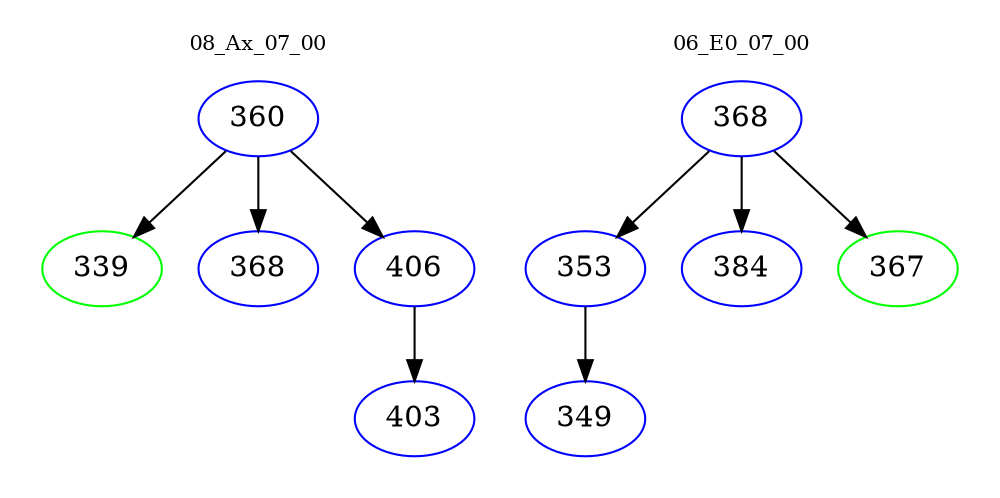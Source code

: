 digraph{
subgraph cluster_0 {
color = white
label = "08_Ax_07_00";
fontsize=10;
T0_360 [label="360", color="blue"]
T0_360 -> T0_339 [color="black"]
T0_339 [label="339", color="green"]
T0_360 -> T0_368 [color="black"]
T0_368 [label="368", color="blue"]
T0_360 -> T0_406 [color="black"]
T0_406 [label="406", color="blue"]
T0_406 -> T0_403 [color="black"]
T0_403 [label="403", color="blue"]
}
subgraph cluster_1 {
color = white
label = "06_E0_07_00";
fontsize=10;
T1_368 [label="368", color="blue"]
T1_368 -> T1_353 [color="black"]
T1_353 [label="353", color="blue"]
T1_353 -> T1_349 [color="black"]
T1_349 [label="349", color="blue"]
T1_368 -> T1_384 [color="black"]
T1_384 [label="384", color="blue"]
T1_368 -> T1_367 [color="black"]
T1_367 [label="367", color="green"]
}
}
